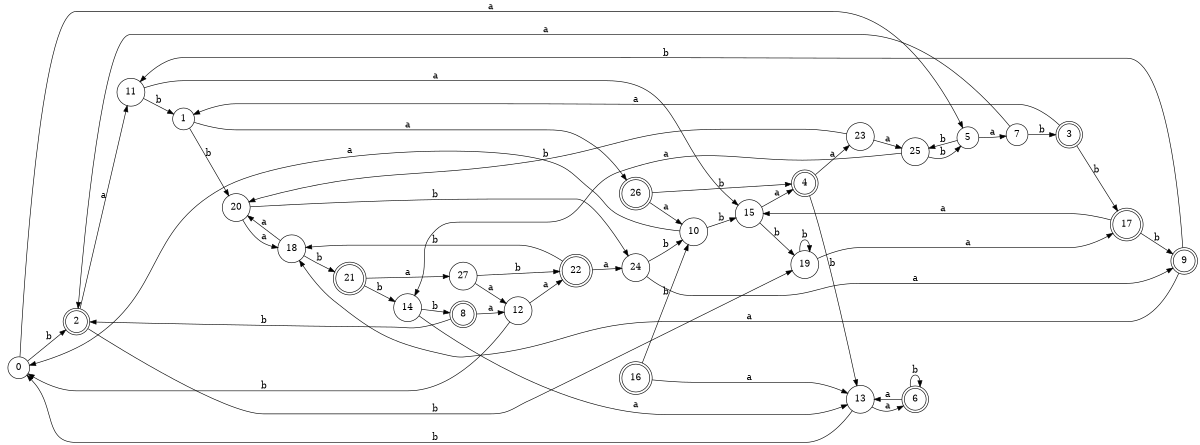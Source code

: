 digraph n23_1 {
__start0 [label="" shape="none"];

rankdir=LR;
size="8,5";

s0 [style="filled", color="black", fillcolor="white" shape="circle", label="0"];
s1 [style="filled", color="black", fillcolor="white" shape="circle", label="1"];
s2 [style="rounded,filled", color="black", fillcolor="white" shape="doublecircle", label="2"];
s3 [style="rounded,filled", color="black", fillcolor="white" shape="doublecircle", label="3"];
s4 [style="rounded,filled", color="black", fillcolor="white" shape="doublecircle", label="4"];
s5 [style="filled", color="black", fillcolor="white" shape="circle", label="5"];
s6 [style="rounded,filled", color="black", fillcolor="white" shape="doublecircle", label="6"];
s7 [style="filled", color="black", fillcolor="white" shape="circle", label="7"];
s8 [style="rounded,filled", color="black", fillcolor="white" shape="doublecircle", label="8"];
s9 [style="rounded,filled", color="black", fillcolor="white" shape="doublecircle", label="9"];
s10 [style="filled", color="black", fillcolor="white" shape="circle", label="10"];
s11 [style="filled", color="black", fillcolor="white" shape="circle", label="11"];
s12 [style="filled", color="black", fillcolor="white" shape="circle", label="12"];
s13 [style="filled", color="black", fillcolor="white" shape="circle", label="13"];
s14 [style="filled", color="black", fillcolor="white" shape="circle", label="14"];
s15 [style="filled", color="black", fillcolor="white" shape="circle", label="15"];
s16 [style="rounded,filled", color="black", fillcolor="white" shape="doublecircle", label="16"];
s17 [style="rounded,filled", color="black", fillcolor="white" shape="doublecircle", label="17"];
s18 [style="filled", color="black", fillcolor="white" shape="circle", label="18"];
s19 [style="filled", color="black", fillcolor="white" shape="circle", label="19"];
s20 [style="filled", color="black", fillcolor="white" shape="circle", label="20"];
s21 [style="rounded,filled", color="black", fillcolor="white" shape="doublecircle", label="21"];
s22 [style="rounded,filled", color="black", fillcolor="white" shape="doublecircle", label="22"];
s23 [style="filled", color="black", fillcolor="white" shape="circle", label="23"];
s24 [style="filled", color="black", fillcolor="white" shape="circle", label="24"];
s25 [style="filled", color="black", fillcolor="white" shape="circle", label="25"];
s26 [style="rounded,filled", color="black", fillcolor="white" shape="doublecircle", label="26"];
s27 [style="filled", color="black", fillcolor="white" shape="circle", label="27"];
s0 -> s5 [label="a"];
s0 -> s2 [label="b"];
s1 -> s26 [label="a"];
s1 -> s20 [label="b"];
s2 -> s11 [label="a"];
s2 -> s19 [label="b"];
s3 -> s1 [label="a"];
s3 -> s17 [label="b"];
s4 -> s23 [label="a"];
s4 -> s13 [label="b"];
s5 -> s7 [label="a"];
s5 -> s25 [label="b"];
s6 -> s13 [label="a"];
s6 -> s6 [label="b"];
s7 -> s2 [label="a"];
s7 -> s3 [label="b"];
s8 -> s12 [label="a"];
s8 -> s2 [label="b"];
s9 -> s18 [label="a"];
s9 -> s11 [label="b"];
s10 -> s0 [label="a"];
s10 -> s15 [label="b"];
s11 -> s15 [label="a"];
s11 -> s1 [label="b"];
s12 -> s22 [label="a"];
s12 -> s0 [label="b"];
s13 -> s6 [label="a"];
s13 -> s0 [label="b"];
s14 -> s13 [label="a"];
s14 -> s8 [label="b"];
s15 -> s4 [label="a"];
s15 -> s19 [label="b"];
s16 -> s13 [label="a"];
s16 -> s10 [label="b"];
s17 -> s15 [label="a"];
s17 -> s9 [label="b"];
s18 -> s20 [label="a"];
s18 -> s21 [label="b"];
s19 -> s17 [label="a"];
s19 -> s19 [label="b"];
s20 -> s18 [label="a"];
s20 -> s24 [label="b"];
s21 -> s27 [label="a"];
s21 -> s14 [label="b"];
s22 -> s24 [label="a"];
s22 -> s18 [label="b"];
s23 -> s25 [label="a"];
s23 -> s20 [label="b"];
s24 -> s9 [label="a"];
s24 -> s10 [label="b"];
s25 -> s14 [label="a"];
s25 -> s5 [label="b"];
s26 -> s10 [label="a"];
s26 -> s4 [label="b"];
s27 -> s12 [label="a"];
s27 -> s22 [label="b"];

}